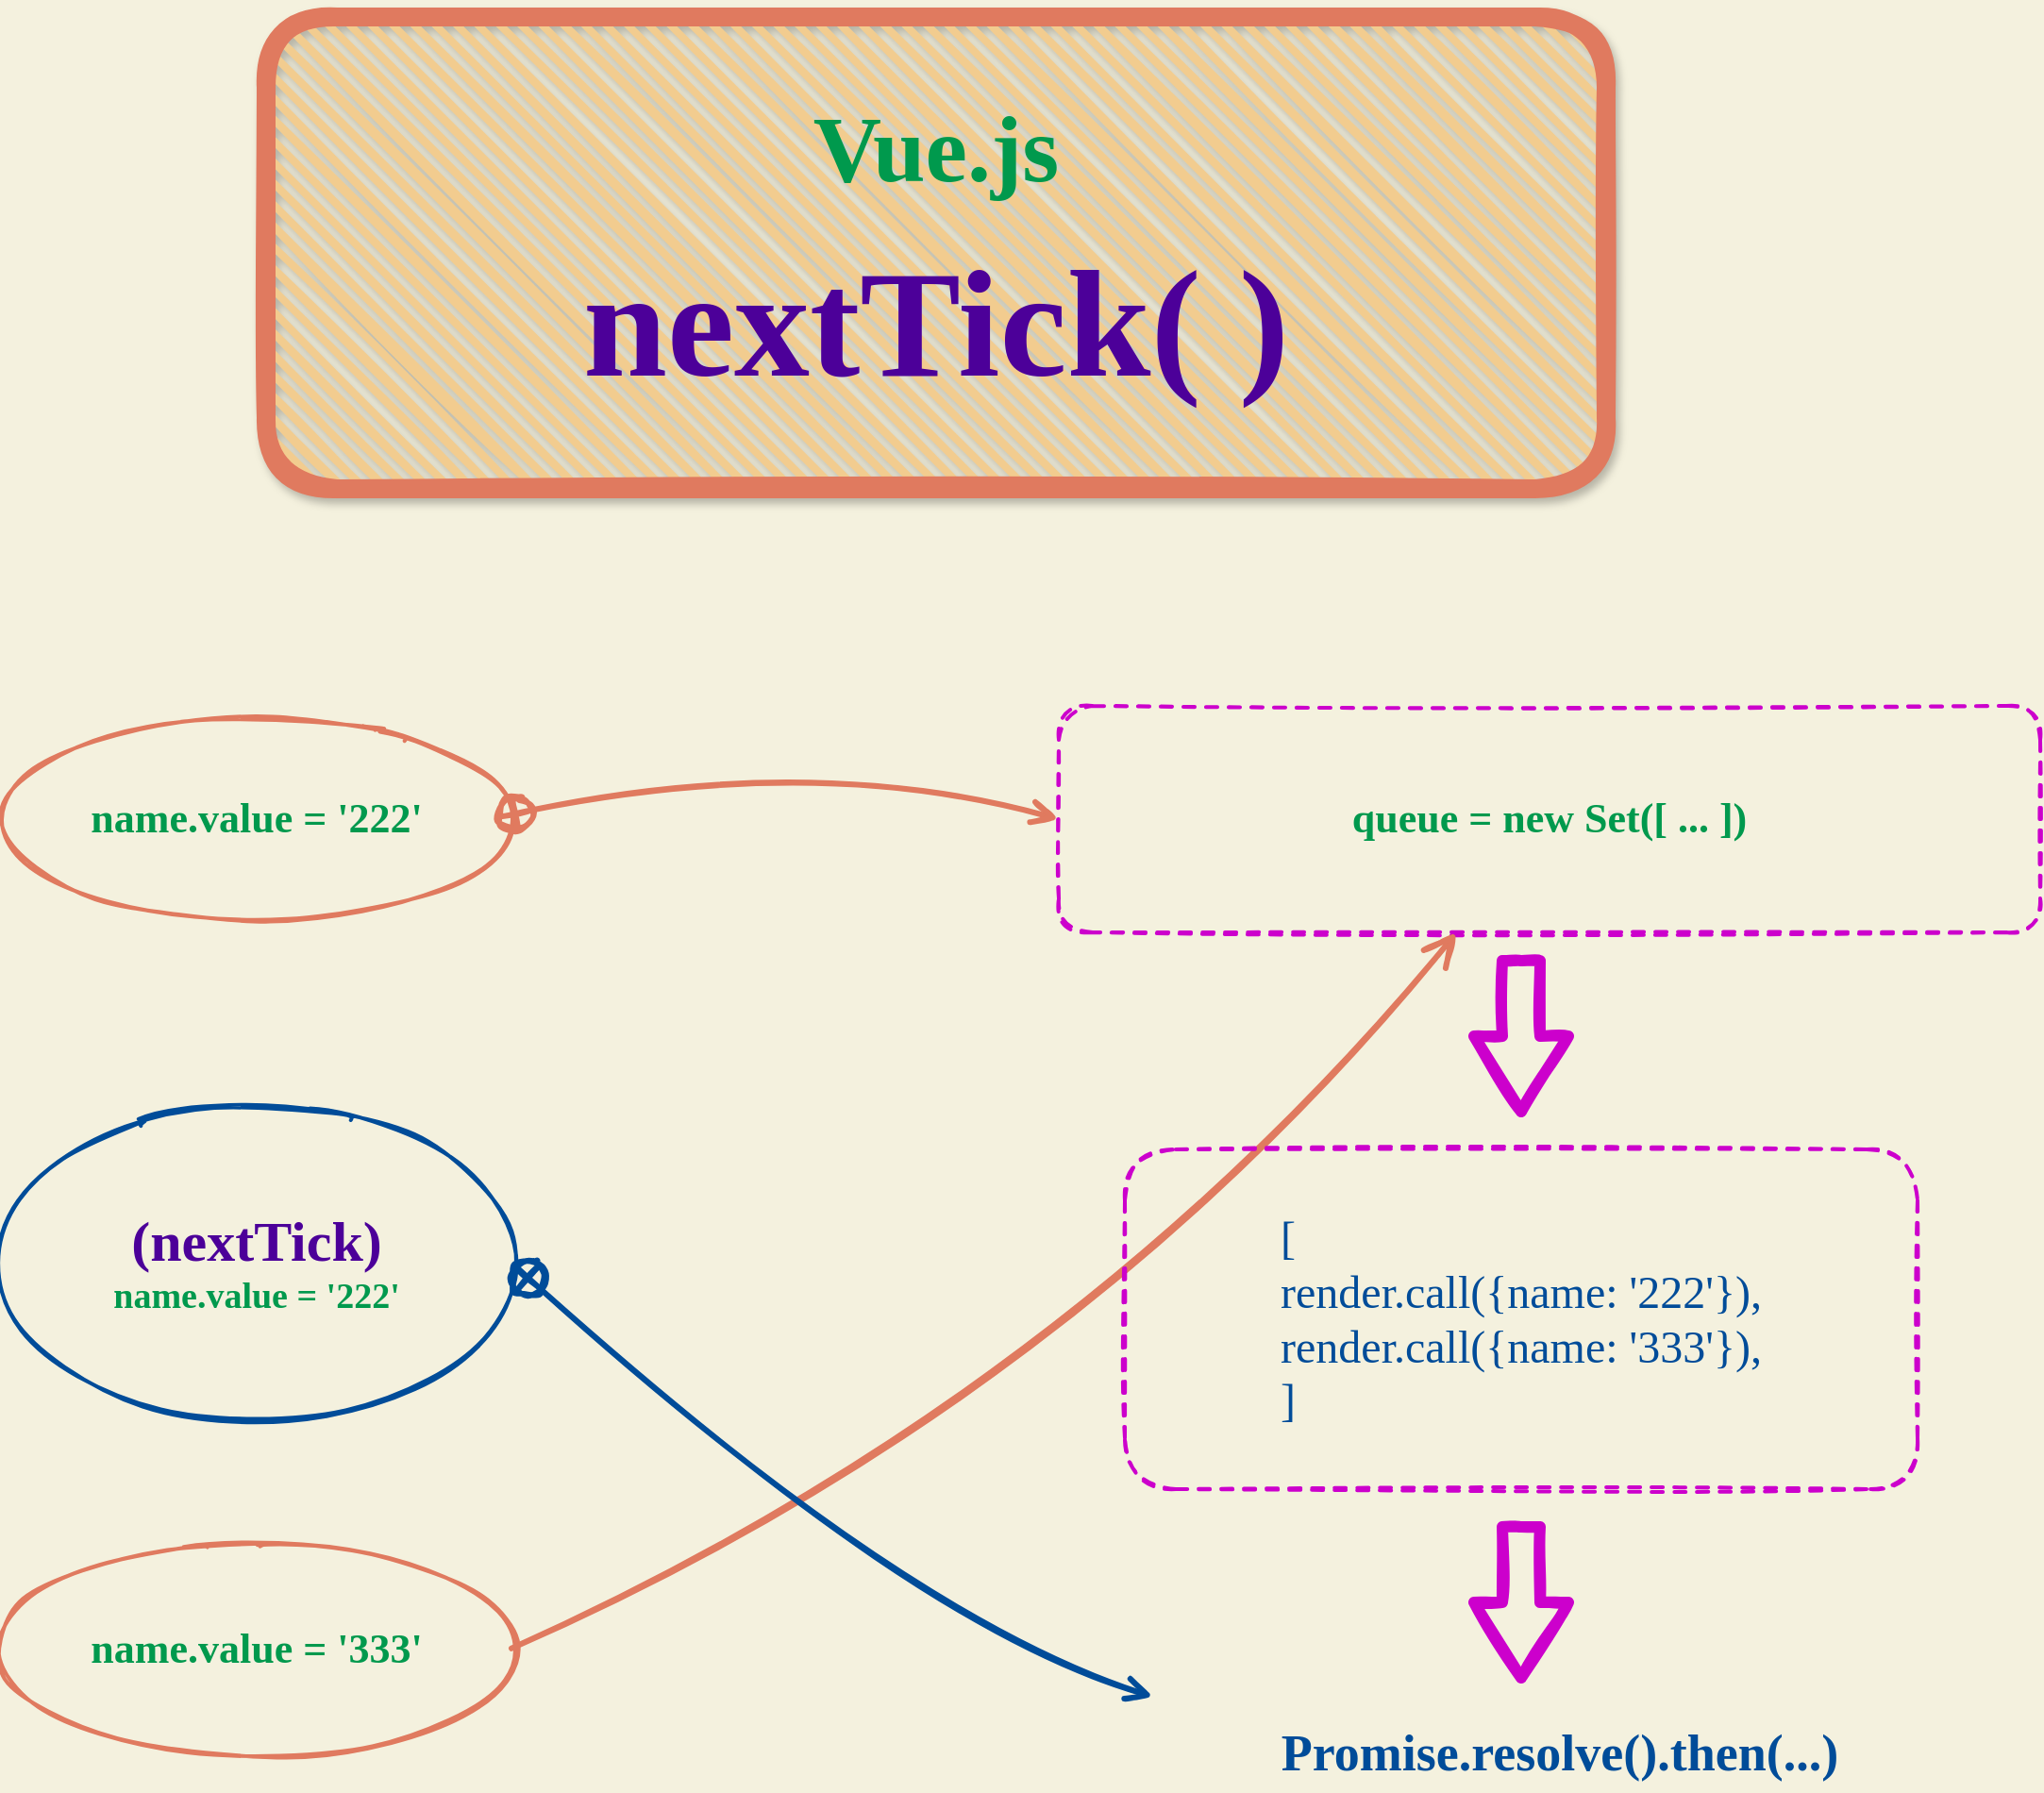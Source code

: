 <mxfile version="20.7.4" type="github"><diagram id="BLVuhZjnWH5w17rQG87_" name="第 1 页"><mxGraphModel dx="2074" dy="1156" grid="1" gridSize="10" guides="1" tooltips="1" connect="1" arrows="1" fold="1" page="1" pageScale="1" pageWidth="827" pageHeight="1169" background="#F4F1DE" math="0" shadow="0"><root><mxCell id="0"/><mxCell id="1" parent="0"/><mxCell id="is40mbS-yr4YEEuWcH0Z-5" value="&lt;font style=&quot;font-size: 38px;&quot;&gt;&lt;b style=&quot;font-size: 50px;&quot;&gt;&lt;font style=&quot;font-size: 50px;&quot; face=&quot;Comic Sans MS&quot; color=&quot;#00994d&quot;&gt;Vue.js&lt;/font&gt;&lt;br&gt;&lt;/b&gt;&lt;/font&gt;&lt;br&gt;&lt;font color=&quot;#4c0099&quot; face=&quot;Comic Sans MS&quot; size=&quot;1&quot; style=&quot;&quot;&gt;&lt;b style=&quot;font-size: 80px;&quot;&gt;nextTick( )&lt;/b&gt;&lt;/font&gt;" style="rounded=1;whiteSpace=wrap;html=1;strokeWidth=10;fillWeight=4;hachureGap=8;hachureAngle=45;fillColor=#F2CC8F;sketch=1;strokeColor=#E07A5F;fontColor=#393C56;glass=0;shadow=1;" parent="1" vertex="1"><mxGeometry x="490" y="80" width="710" height="250" as="geometry"/></mxCell><mxCell id="is40mbS-yr4YEEuWcH0Z-8" value="&lt;font color=&quot;#00994d&quot; style=&quot;font-size: 22px;&quot;&gt;&lt;b&gt;name.value = '222'&lt;/b&gt;&lt;/font&gt;" style="ellipse;whiteSpace=wrap;html=1;strokeWidth=2;fillWeight=2;hachureGap=8;fillColor=none;fillStyle=dots;sketch=1;shadow=0;glass=0;strokeColor=#E07A5F;fontFamily=Lucida Console;fontSize=19;fontColor=#A680B8;" parent="1" vertex="1"><mxGeometry x="350" y="450" width="270" height="110" as="geometry"/></mxCell><mxCell id="is40mbS-yr4YEEuWcH0Z-12" value="&lt;font color=&quot;#00994d&quot; style=&quot;font-size: 22px;&quot;&gt;&lt;b&gt;name.value = '333'&lt;/b&gt;&lt;/font&gt;" style="ellipse;whiteSpace=wrap;html=1;strokeWidth=2;fillWeight=2;hachureGap=8;fillColor=none;fillStyle=dots;sketch=1;shadow=0;glass=0;strokeColor=#E07A5F;fontFamily=Lucida Console;fontSize=19;fontColor=#A680B8;" parent="1" vertex="1"><mxGeometry x="350" y="890" width="270" height="110" as="geometry"/></mxCell><mxCell id="is40mbS-yr4YEEuWcH0Z-14" value="&lt;font style=&quot;font-size: 19px;&quot;&gt;&lt;font style=&quot;font-size: 30px;&quot; color=&quot;#4c0099&quot;&gt;&lt;b&gt;(nextTick)&lt;/b&gt;&lt;br&gt;&lt;/font&gt;&lt;font color=&quot;#00994d&quot;&gt;&lt;b&gt;name.value = '222'&lt;/b&gt;&lt;/font&gt;&lt;/font&gt;" style="ellipse;whiteSpace=wrap;html=1;strokeWidth=2;fillWeight=2;hachureGap=8;fillColor=none;fillStyle=dots;sketch=1;shadow=0;glass=0;strokeColor=#004C99;fontFamily=Lucida Console;fontSize=19;fontColor=#A680B8;" parent="1" vertex="1"><mxGeometry x="350" y="660" width="270" height="160" as="geometry"/></mxCell><mxCell id="is40mbS-yr4YEEuWcH0Z-15" value="&lt;b&gt;queue = new Set([ ... ])&lt;/b&gt;" style="rounded=1;whiteSpace=wrap;html=1;strokeWidth=2;fillWeight=4;hachureGap=8;hachureAngle=45;fillColor=none;sketch=1;shadow=0;glass=0;strokeColor=#CC00CC;fontFamily=Lucida Console;fontSize=22;fontColor=#00994D;dashed=1;" parent="1" vertex="1"><mxGeometry x="910" y="445" width="520" height="120" as="geometry"/></mxCell><mxCell id="is40mbS-yr4YEEuWcH0Z-18" value="" style="endArrow=open;startArrow=circlePlus;endFill=0;startFill=0;endSize=8;html=1;strokeColor=#E07A5F;fontFamily=Lucida Console;fontSize=22;fontColor=#00994D;fillColor=#F2CC8F;entryX=0;entryY=0.5;entryDx=0;entryDy=0;sketch=1;curved=1;strokeWidth=3;" parent="1" target="is40mbS-yr4YEEuWcH0Z-15" edge="1"><mxGeometry width="160" relative="1" as="geometry"><mxPoint x="610" y="504.38" as="sourcePoint"/><mxPoint x="770" y="504.38" as="targetPoint"/><Array as="points"><mxPoint x="780" y="470"/></Array></mxGeometry></mxCell><mxCell id="is40mbS-yr4YEEuWcH0Z-19" value="" style="endArrow=open;endFill=1;endSize=12;html=1;sketch=1;strokeColor=#E07A5F;fontFamily=Lucida Console;fontSize=22;fontColor=#00994D;fillColor=#F2CC8F;curved=1;strokeWidth=3;" parent="1" target="is40mbS-yr4YEEuWcH0Z-15" edge="1"><mxGeometry width="160" relative="1" as="geometry"><mxPoint x="620" y="944.38" as="sourcePoint"/><mxPoint x="780" y="944.38" as="targetPoint"/><Array as="points"><mxPoint x="920" y="810"/></Array></mxGeometry></mxCell><mxCell id="is40mbS-yr4YEEuWcH0Z-21" value="" style="html=1;shadow=0;dashed=0;align=center;verticalAlign=middle;shape=mxgraph.arrows2.arrow;dy=0.6;dx=40;direction=south;notch=0;glass=0;sketch=1;strokeColor=#CC00CC;strokeWidth=6;fontFamily=Lucida Console;fontSize=22;fontColor=#00994D;fillColor=none;labelBorderColor=none;" parent="1" vertex="1"><mxGeometry x="1130" y="580" width="50" height="80" as="geometry"/></mxCell><mxCell id="is40mbS-yr4YEEuWcH0Z-22" value="&lt;div style=&quot;text-align: left; font-size: 24px;&quot;&gt;&lt;span style=&quot;background-color: initial;&quot;&gt;&lt;font color=&quot;#004c99&quot; style=&quot;font-size: 24px;&quot;&gt;[&lt;/font&gt;&lt;/span&gt;&lt;/div&gt;&lt;font color=&quot;#004c99&quot; style=&quot;font-size: 24px;&quot;&gt;&lt;div style=&quot;text-align: left;&quot;&gt;&lt;span style=&quot;background-color: initial;&quot;&gt;render.call({name: '222'}),&lt;/span&gt;&lt;/div&gt;render.call({name: '333'}),&lt;br&gt;&lt;div style=&quot;text-align: left;&quot;&gt;&lt;span style=&quot;background-color: initial;&quot;&gt;]&lt;/span&gt;&lt;/div&gt;&lt;/font&gt;" style="rounded=1;whiteSpace=wrap;html=1;strokeWidth=2;fillWeight=4;hachureGap=8;hachureAngle=45;fillColor=none;sketch=1;shadow=0;glass=0;dashed=1;labelBorderColor=none;strokeColor=#CC00CC;fontFamily=Lucida Console;fontSize=22;fontColor=#00994D;" parent="1" vertex="1"><mxGeometry x="945" y="680" width="420" height="180" as="geometry"/></mxCell><mxCell id="is40mbS-yr4YEEuWcH0Z-23" value="" style="endArrow=open;startArrow=circlePlus;endFill=0;startFill=0;endSize=8;html=1;sketch=1;strokeColor=#004C99;fontFamily=Lucida Console;fontSize=24;fontColor=#004C99;fillColor=#F2CC8F;curved=1;exitX=1;exitY=0.5;exitDx=0;exitDy=0;strokeWidth=3;" parent="1" source="is40mbS-yr4YEEuWcH0Z-14" edge="1"><mxGeometry width="160" relative="1" as="geometry"><mxPoint x="560" y="660" as="sourcePoint"/><mxPoint x="960" y="970" as="targetPoint"/><Array as="points"><mxPoint x="830" y="930"/></Array></mxGeometry></mxCell><mxCell id="is40mbS-yr4YEEuWcH0Z-24" value="" style="html=1;shadow=0;dashed=0;align=center;verticalAlign=middle;shape=mxgraph.arrows2.arrow;dy=0.6;dx=40;direction=south;notch=0;glass=0;sketch=1;strokeColor=#CC00CC;strokeWidth=6;fontFamily=Lucida Console;fontSize=22;fontColor=#00994D;fillColor=none;labelBorderColor=none;" parent="1" vertex="1"><mxGeometry x="1130" y="880" width="50" height="80" as="geometry"/></mxCell><mxCell id="is40mbS-yr4YEEuWcH0Z-26" value="&lt;font style=&quot;font-size: 27px;&quot;&gt;Promise.resolve().then(...)&lt;/font&gt;" style="text;strokeColor=none;fillColor=none;html=1;fontSize=24;fontStyle=1;verticalAlign=middle;align=center;shadow=0;glass=0;dashed=1;labelBorderColor=none;sketch=1;strokeWidth=6;fontFamily=Lucida Console;fontColor=#004C99;" parent="1" vertex="1"><mxGeometry x="950" y="980" width="450" height="40" as="geometry"/></mxCell></root></mxGraphModel></diagram></mxfile>